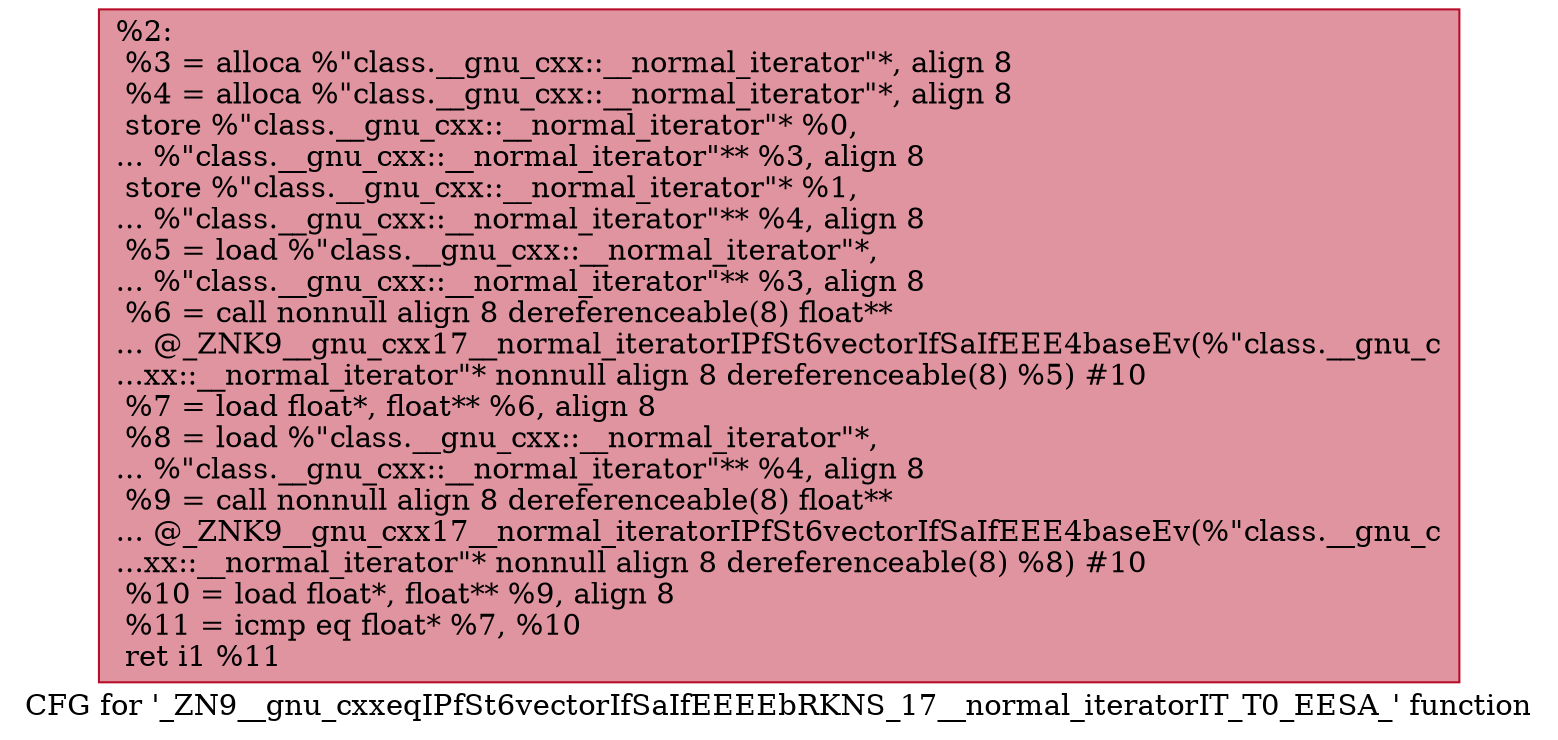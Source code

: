 digraph "CFG for '_ZN9__gnu_cxxeqIPfSt6vectorIfSaIfEEEEbRKNS_17__normal_iteratorIT_T0_EESA_' function" {
	label="CFG for '_ZN9__gnu_cxxeqIPfSt6vectorIfSaIfEEEEbRKNS_17__normal_iteratorIT_T0_EESA_' function";

	Node0x563db1283a00 [shape=record,color="#b70d28ff", style=filled, fillcolor="#b70d2870",label="{%2:\l  %3 = alloca %\"class.__gnu_cxx::__normal_iterator\"*, align 8\l  %4 = alloca %\"class.__gnu_cxx::__normal_iterator\"*, align 8\l  store %\"class.__gnu_cxx::__normal_iterator\"* %0,\l... %\"class.__gnu_cxx::__normal_iterator\"** %3, align 8\l  store %\"class.__gnu_cxx::__normal_iterator\"* %1,\l... %\"class.__gnu_cxx::__normal_iterator\"** %4, align 8\l  %5 = load %\"class.__gnu_cxx::__normal_iterator\"*,\l... %\"class.__gnu_cxx::__normal_iterator\"** %3, align 8\l  %6 = call nonnull align 8 dereferenceable(8) float**\l... @_ZNK9__gnu_cxx17__normal_iteratorIPfSt6vectorIfSaIfEEE4baseEv(%\"class.__gnu_c\l...xx::__normal_iterator\"* nonnull align 8 dereferenceable(8) %5) #10\l  %7 = load float*, float** %6, align 8\l  %8 = load %\"class.__gnu_cxx::__normal_iterator\"*,\l... %\"class.__gnu_cxx::__normal_iterator\"** %4, align 8\l  %9 = call nonnull align 8 dereferenceable(8) float**\l... @_ZNK9__gnu_cxx17__normal_iteratorIPfSt6vectorIfSaIfEEE4baseEv(%\"class.__gnu_c\l...xx::__normal_iterator\"* nonnull align 8 dereferenceable(8) %8) #10\l  %10 = load float*, float** %9, align 8\l  %11 = icmp eq float* %7, %10\l  ret i1 %11\l}"];
}
